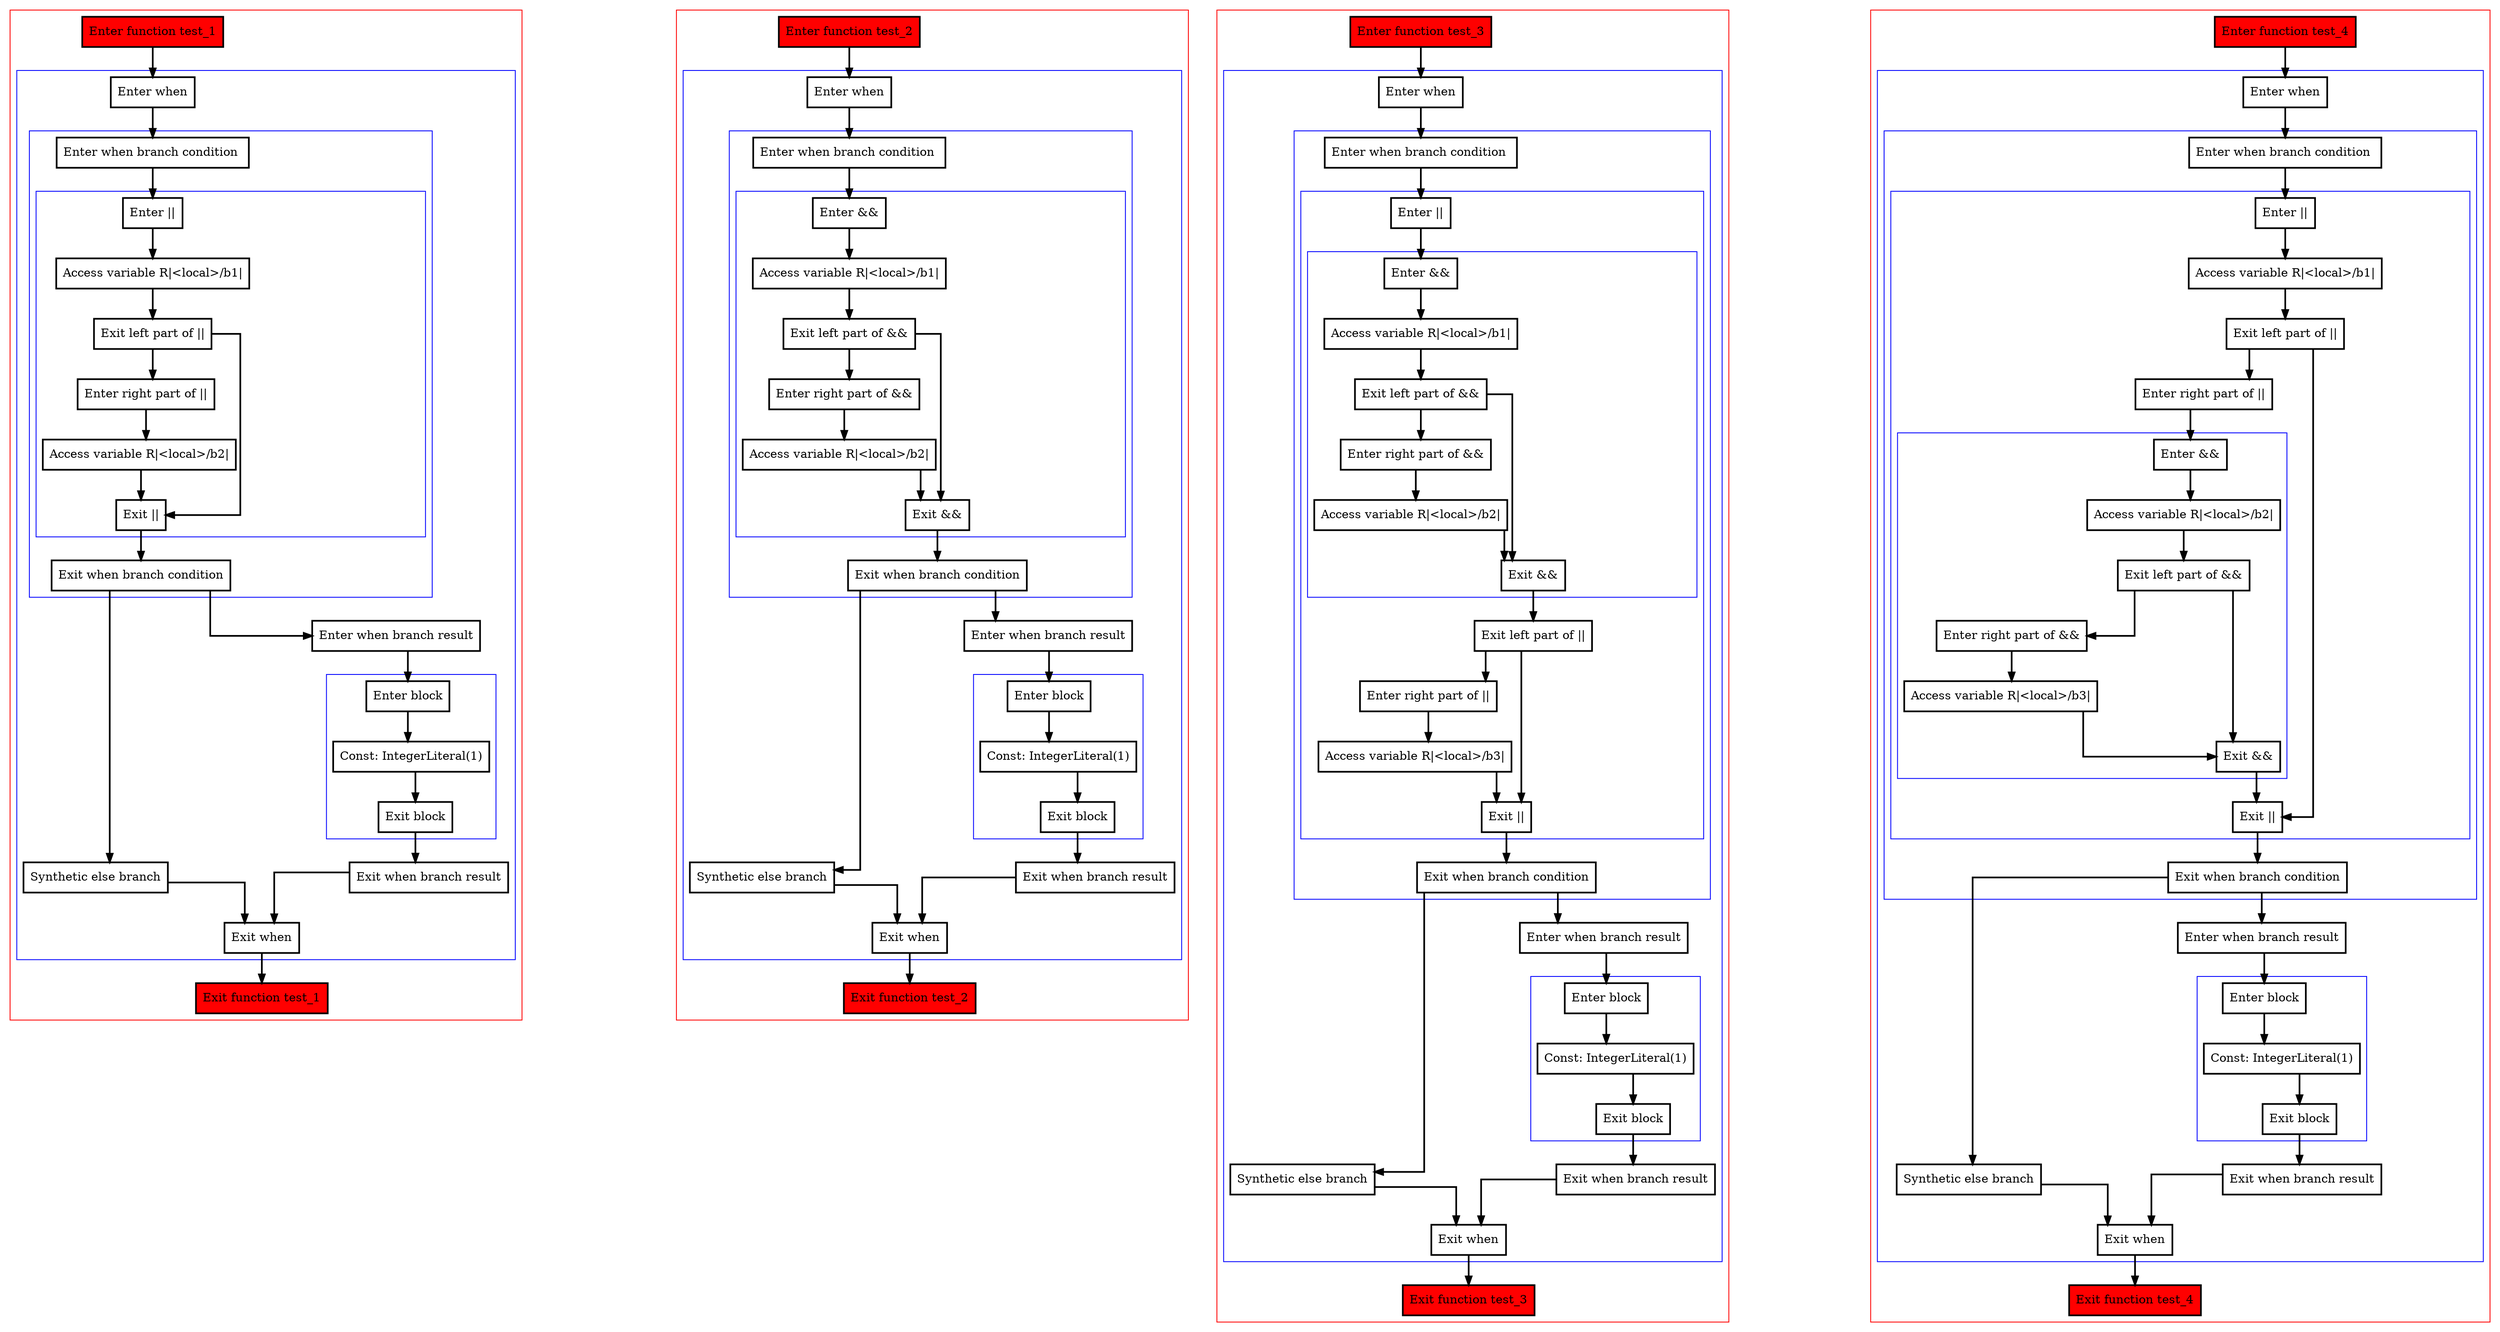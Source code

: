 digraph binaryOperations_kt {
    graph [splines=ortho nodesep=3]
    node [shape=box penwidth=2]
    edge [penwidth=2]

    subgraph cluster_0 {
        color=red
        0 [label="Enter function test_1" style="filled" fillcolor=red];
        subgraph cluster_1 {
            color=blue
            1 [label="Enter when"];
            subgraph cluster_2 {
                color=blue
                2 [label="Enter when branch condition "];
                subgraph cluster_3 {
                    color=blue
                    3 [label="Enter ||"];
                    4 [label="Access variable R|<local>/b1|"];
                    5 [label="Exit left part of ||"];
                    6 [label="Enter right part of ||"];
                    7 [label="Access variable R|<local>/b2|"];
                    8 [label="Exit ||"];
                }
                9 [label="Exit when branch condition"];
            }
            10 [label="Synthetic else branch"];
            11 [label="Enter when branch result"];
            subgraph cluster_4 {
                color=blue
                12 [label="Enter block"];
                13 [label="Const: IntegerLiteral(1)"];
                14 [label="Exit block"];
            }
            15 [label="Exit when branch result"];
            16 [label="Exit when"];
        }
        17 [label="Exit function test_1" style="filled" fillcolor=red];
    }

    0 -> {1};
    1 -> {2};
    2 -> {3};
    3 -> {4};
    4 -> {5};
    5 -> {8 6};
    6 -> {7};
    7 -> {8};
    8 -> {9};
    9 -> {11 10};
    10 -> {16};
    11 -> {12};
    12 -> {13};
    13 -> {14};
    14 -> {15};
    15 -> {16};
    16 -> {17};

    subgraph cluster_5 {
        color=red
        18 [label="Enter function test_2" style="filled" fillcolor=red];
        subgraph cluster_6 {
            color=blue
            19 [label="Enter when"];
            subgraph cluster_7 {
                color=blue
                20 [label="Enter when branch condition "];
                subgraph cluster_8 {
                    color=blue
                    21 [label="Enter &&"];
                    22 [label="Access variable R|<local>/b1|"];
                    23 [label="Exit left part of &&"];
                    24 [label="Enter right part of &&"];
                    25 [label="Access variable R|<local>/b2|"];
                    26 [label="Exit &&"];
                }
                27 [label="Exit when branch condition"];
            }
            28 [label="Synthetic else branch"];
            29 [label="Enter when branch result"];
            subgraph cluster_9 {
                color=blue
                30 [label="Enter block"];
                31 [label="Const: IntegerLiteral(1)"];
                32 [label="Exit block"];
            }
            33 [label="Exit when branch result"];
            34 [label="Exit when"];
        }
        35 [label="Exit function test_2" style="filled" fillcolor=red];
    }

    18 -> {19};
    19 -> {20};
    20 -> {21};
    21 -> {22};
    22 -> {23};
    23 -> {26 24};
    24 -> {25};
    25 -> {26};
    26 -> {27};
    27 -> {29 28};
    28 -> {34};
    29 -> {30};
    30 -> {31};
    31 -> {32};
    32 -> {33};
    33 -> {34};
    34 -> {35};

    subgraph cluster_10 {
        color=red
        36 [label="Enter function test_3" style="filled" fillcolor=red];
        subgraph cluster_11 {
            color=blue
            37 [label="Enter when"];
            subgraph cluster_12 {
                color=blue
                38 [label="Enter when branch condition "];
                subgraph cluster_13 {
                    color=blue
                    39 [label="Enter ||"];
                    subgraph cluster_14 {
                        color=blue
                        40 [label="Enter &&"];
                        41 [label="Access variable R|<local>/b1|"];
                        42 [label="Exit left part of &&"];
                        43 [label="Enter right part of &&"];
                        44 [label="Access variable R|<local>/b2|"];
                        45 [label="Exit &&"];
                    }
                    46 [label="Exit left part of ||"];
                    47 [label="Enter right part of ||"];
                    48 [label="Access variable R|<local>/b3|"];
                    49 [label="Exit ||"];
                }
                50 [label="Exit when branch condition"];
            }
            51 [label="Synthetic else branch"];
            52 [label="Enter when branch result"];
            subgraph cluster_15 {
                color=blue
                53 [label="Enter block"];
                54 [label="Const: IntegerLiteral(1)"];
                55 [label="Exit block"];
            }
            56 [label="Exit when branch result"];
            57 [label="Exit when"];
        }
        58 [label="Exit function test_3" style="filled" fillcolor=red];
    }

    36 -> {37};
    37 -> {38};
    38 -> {39};
    39 -> {40};
    40 -> {41};
    41 -> {42};
    42 -> {45 43};
    43 -> {44};
    44 -> {45};
    45 -> {46};
    46 -> {49 47};
    47 -> {48};
    48 -> {49};
    49 -> {50};
    50 -> {52 51};
    51 -> {57};
    52 -> {53};
    53 -> {54};
    54 -> {55};
    55 -> {56};
    56 -> {57};
    57 -> {58};

    subgraph cluster_16 {
        color=red
        59 [label="Enter function test_4" style="filled" fillcolor=red];
        subgraph cluster_17 {
            color=blue
            60 [label="Enter when"];
            subgraph cluster_18 {
                color=blue
                61 [label="Enter when branch condition "];
                subgraph cluster_19 {
                    color=blue
                    62 [label="Enter ||"];
                    63 [label="Access variable R|<local>/b1|"];
                    64 [label="Exit left part of ||"];
                    65 [label="Enter right part of ||"];
                    subgraph cluster_20 {
                        color=blue
                        66 [label="Enter &&"];
                        67 [label="Access variable R|<local>/b2|"];
                        68 [label="Exit left part of &&"];
                        69 [label="Enter right part of &&"];
                        70 [label="Access variable R|<local>/b3|"];
                        71 [label="Exit &&"];
                    }
                    72 [label="Exit ||"];
                }
                73 [label="Exit when branch condition"];
            }
            74 [label="Synthetic else branch"];
            75 [label="Enter when branch result"];
            subgraph cluster_21 {
                color=blue
                76 [label="Enter block"];
                77 [label="Const: IntegerLiteral(1)"];
                78 [label="Exit block"];
            }
            79 [label="Exit when branch result"];
            80 [label="Exit when"];
        }
        81 [label="Exit function test_4" style="filled" fillcolor=red];
    }

    59 -> {60};
    60 -> {61};
    61 -> {62};
    62 -> {63};
    63 -> {64};
    64 -> {72 65};
    65 -> {66};
    66 -> {67};
    67 -> {68};
    68 -> {71 69};
    69 -> {70};
    70 -> {71};
    71 -> {72};
    72 -> {73};
    73 -> {75 74};
    74 -> {80};
    75 -> {76};
    76 -> {77};
    77 -> {78};
    78 -> {79};
    79 -> {80};
    80 -> {81};

}
